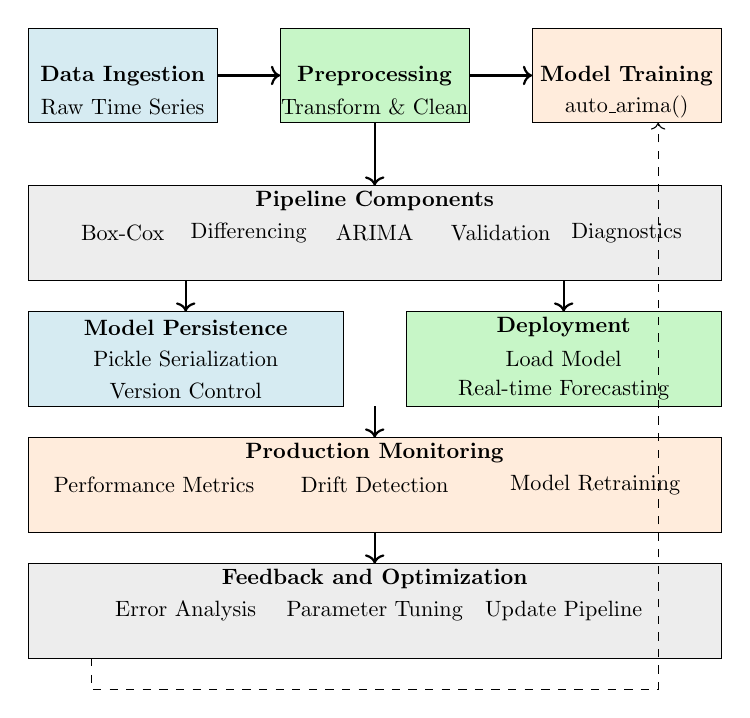 \begin{tikzpicture}[scale=0.8, every node/.style={scale=0.8}]

% Define colors
\definecolor{lightblue}{RGB}{173,216,230}
\definecolor{lightgreen}{RGB}{144,238,144}
\definecolor{lightorange}{RGB}{255,218,185}
\definecolor{lightgray}{RGB}{220,220,220}

% Data Ingestion
\draw[fill=lightblue!50] (0,9) rectangle (3,10.5);
\node at (1.5,9.75) {\textbf{Data Ingestion}};
\node at (1.5,9.25) {Raw Time Series};

% Preprocessing Pipeline
\draw[fill=lightgreen!50] (4,9) rectangle (7,10.5);
\node at (5.5,9.75) {\textbf{Preprocessing}};
\node at (5.5,9.25) {Transform \& Clean};

% Model Training
\draw[fill=lightorange!50] (8,9) rectangle (11,10.5);
\node at (9.5,9.75) {\textbf{Model Training}};
\node at (9.5,9.25) {auto\_arima()};

% Pipeline Components
\draw[fill=lightgray!50] (0,6.5) rectangle (11,8);
\node at (5.5,7.75) {\textbf{Pipeline Components}};
\node at (1.5,7.25) {Box-Cox};
\node at (3.5,7.25) {Differencing};
\node at (5.5,7.25) {ARIMA};
\node at (7.5,7.25) {Validation};
\node at (9.5,7.25) {Diagnostics};

% Model Serialization
\draw[fill=lightblue!50] (0,4.5) rectangle (5,6);
\node at (2.5,5.75) {\textbf{Model Persistence}};
\node at (2.5,5.25) {Pickle Serialization};
\node at (2.5,4.75) {Version Control};

% Deployment
\draw[fill=lightgreen!50] (6,4.5) rectangle (11,6);
\node at (8.5,5.75) {\textbf{Deployment}};
\node at (8.5,5.25) {Load Model};
\node at (8.5,4.75) {Real-time Forecasting};

% Monitoring
\draw[fill=lightorange!50] (0,2.5) rectangle (11,4);
\node at (5.5,3.75) {\textbf{Production Monitoring}};
\node at (2,3.25) {Performance Metrics};
\node at (5.5,3.25) {Drift Detection};
\node at (9,3.25) {Model Retraining};

% Feedback Loop
\draw[fill=lightgray!50] (0,0.5) rectangle (11,2);
\node at (5.5,1.75) {\textbf{Feedback and Optimization}};
\node at (2.5,1.25) {Error Analysis};
\node at (5.5,1.25) {Parameter Tuning};
\node at (8.5,1.25) {Update Pipeline};

% Arrows showing flow
\draw[->, thick] (3,9.75) -- (4,9.75);
\draw[->, thick] (7,9.75) -- (8,9.75);
\draw[->, thick] (5.5,9) -- (5.5,8);
\draw[->, thick] (2.5,6.5) -- (2.5,6);
\draw[->, thick] (8.5,6.5) -- (8.5,6);
\draw[->, thick] (5.5,4.5) -- (5.5,4);
\draw[->, thick] (5.5,2.5) -- (5.5,2);

% Feedback arrow
\draw[->, dashed] (1,0.5) -- (1,0) -- (10,0) -- (10,9);

\end{tikzpicture}